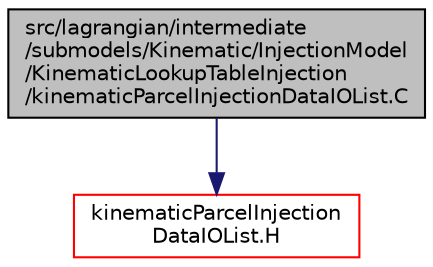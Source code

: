 digraph "src/lagrangian/intermediate/submodels/Kinematic/InjectionModel/KinematicLookupTableInjection/kinematicParcelInjectionDataIOList.C"
{
  bgcolor="transparent";
  edge [fontname="Helvetica",fontsize="10",labelfontname="Helvetica",labelfontsize="10"];
  node [fontname="Helvetica",fontsize="10",shape=record];
  Node1 [label="src/lagrangian/intermediate\l/submodels/Kinematic/InjectionModel\l/KinematicLookupTableInjection\l/kinematicParcelInjectionDataIOList.C",height=0.2,width=0.4,color="black", fillcolor="grey75", style="filled", fontcolor="black"];
  Node1 -> Node2 [color="midnightblue",fontsize="10",style="solid",fontname="Helvetica"];
  Node2 [label="kinematicParcelInjection\lDataIOList.H",height=0.2,width=0.4,color="red",URL="$a06776.html"];
}
